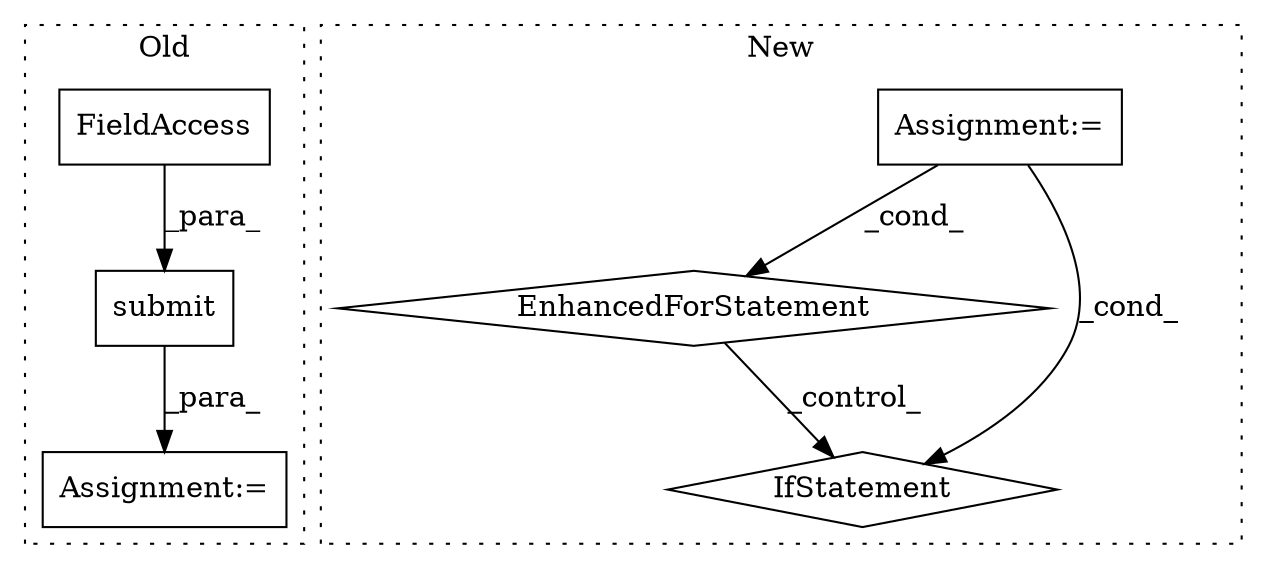 digraph G {
subgraph cluster0 {
1 [label="submit" a="32" s="12485,12531" l="7,1" shape="box"];
4 [label="FieldAccess" a="22" s="12492" l="7" shape="box"];
5 [label="Assignment:=" a="7" s="12470" l="1" shape="box"];
label = "Old";
style="dotted";
}
subgraph cluster1 {
2 [label="EnhancedForStatement" a="70" s="12615,12742" l="89,2" shape="diamond"];
3 [label="Assignment:=" a="7" s="12615,12742" l="89,2" shape="box"];
6 [label="IfStatement" a="25" s="12796" l="3" shape="diamond"];
label = "New";
style="dotted";
}
1 -> 5 [label="_para_"];
2 -> 6 [label="_control_"];
3 -> 6 [label="_cond_"];
3 -> 2 [label="_cond_"];
4 -> 1 [label="_para_"];
}